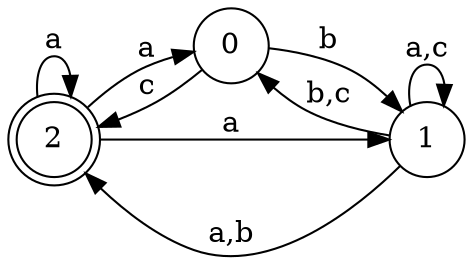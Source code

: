 digraph CA03_a_21 {
	rankdir=LR;
	graph [dpi = 300];
	node [shape = doublecircle]; 2;
	node [shape = circle];
	0 -> 1 [ label = "b" ]; 0->2 [label="c"];
	1->0 [label="b,c"]; 1 -> 1 [label = "a,c"]; 1->2 [label="a,b"];
	2->0 [label="a"]; 2->1 [label="a"]; 2->2 [label="a"];
}

